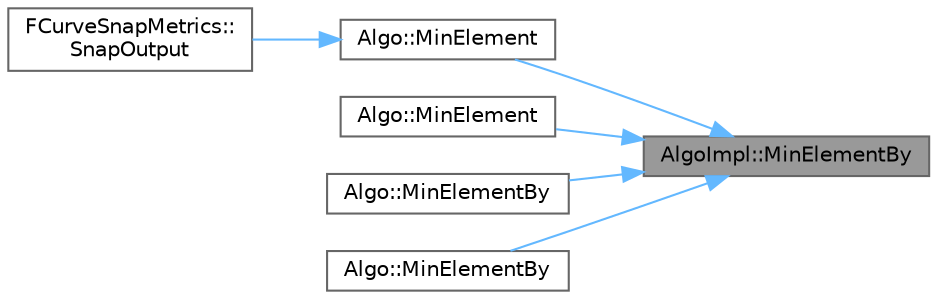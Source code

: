 digraph "AlgoImpl::MinElementBy"
{
 // INTERACTIVE_SVG=YES
 // LATEX_PDF_SIZE
  bgcolor="transparent";
  edge [fontname=Helvetica,fontsize=10,labelfontname=Helvetica,labelfontsize=10];
  node [fontname=Helvetica,fontsize=10,shape=box,height=0.2,width=0.4];
  rankdir="RL";
  Node1 [id="Node000001",label="AlgoImpl::MinElementBy",height=0.2,width=0.4,color="gray40", fillcolor="grey60", style="filled", fontcolor="black",tooltip=" "];
  Node1 -> Node2 [id="edge1_Node000001_Node000002",dir="back",color="steelblue1",style="solid",tooltip=" "];
  Node2 [id="Node000002",label="Algo::MinElement",height=0.2,width=0.4,color="grey40", fillcolor="white", style="filled",URL="$db/d33/namespaceAlgo.html#a85344b59e65e0b5eef68a6cf021c90bb",tooltip="Returns a pointer to the minimum element in a range."];
  Node2 -> Node3 [id="edge2_Node000002_Node000003",dir="back",color="steelblue1",style="solid",tooltip=" "];
  Node3 [id="Node000003",label="FCurveSnapMetrics::\lSnapOutput",height=0.2,width=0.4,color="grey40", fillcolor="white", style="filled",URL="$d4/d32/structFCurveSnapMetrics.html#a6c823d7395358c3414fbcee133844fa8",tooltip="Snap the specified output value to the output snap interval if necessary."];
  Node1 -> Node4 [id="edge3_Node000001_Node000004",dir="back",color="steelblue1",style="solid",tooltip=" "];
  Node4 [id="Node000004",label="Algo::MinElement",height=0.2,width=0.4,color="grey40", fillcolor="white", style="filled",URL="$db/d33/namespaceAlgo.html#adfabc317e89d7a3c83b3b507f1f21771",tooltip="Returns a pointer to the minimum element in a range with a user-defined binary comparator."];
  Node1 -> Node5 [id="edge4_Node000001_Node000005",dir="back",color="steelblue1",style="solid",tooltip=" "];
  Node5 [id="Node000005",label="Algo::MinElementBy",height=0.2,width=0.4,color="grey40", fillcolor="white", style="filled",URL="$db/d33/namespaceAlgo.html#a7414c07933f76302538b90b095749070",tooltip="Returns a pointer to the minimum element in a range with a user-defined binary comparator."];
  Node1 -> Node6 [id="edge5_Node000001_Node000006",dir="back",color="steelblue1",style="solid",tooltip=" "];
  Node6 [id="Node000006",label="Algo::MinElementBy",height=0.2,width=0.4,color="grey40", fillcolor="white", style="filled",URL="$db/d33/namespaceAlgo.html#afab50f7280f6ae64883a25c16b040d1c",tooltip="Returns a pointer to the minimum element in a range with a user-defined binary comparator."];
}
